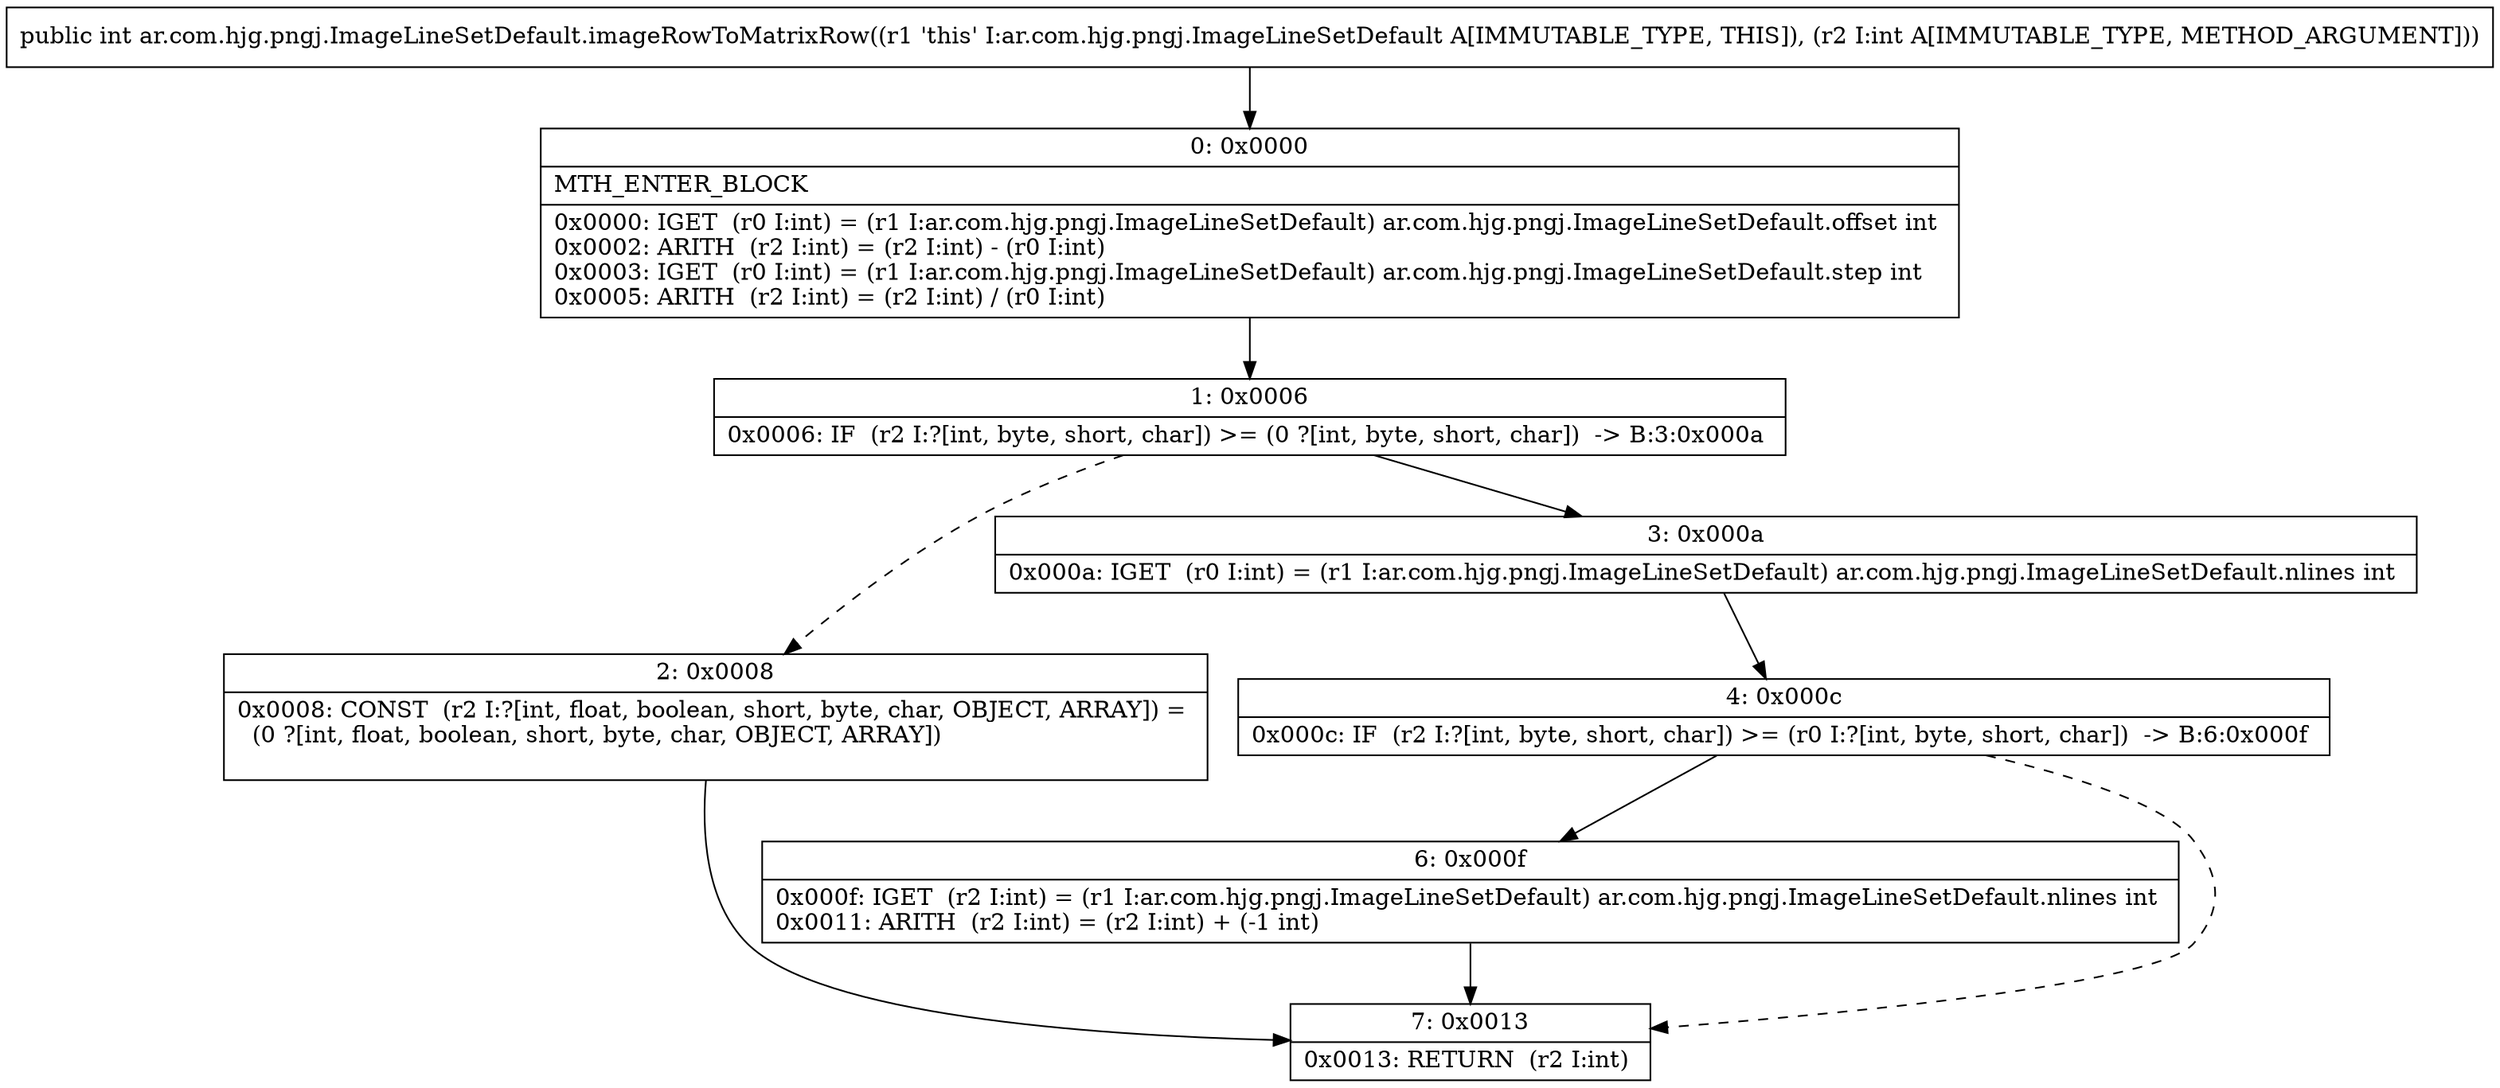digraph "CFG forar.com.hjg.pngj.ImageLineSetDefault.imageRowToMatrixRow(I)I" {
Node_0 [shape=record,label="{0\:\ 0x0000|MTH_ENTER_BLOCK\l|0x0000: IGET  (r0 I:int) = (r1 I:ar.com.hjg.pngj.ImageLineSetDefault) ar.com.hjg.pngj.ImageLineSetDefault.offset int \l0x0002: ARITH  (r2 I:int) = (r2 I:int) \- (r0 I:int) \l0x0003: IGET  (r0 I:int) = (r1 I:ar.com.hjg.pngj.ImageLineSetDefault) ar.com.hjg.pngj.ImageLineSetDefault.step int \l0x0005: ARITH  (r2 I:int) = (r2 I:int) \/ (r0 I:int) \l}"];
Node_1 [shape=record,label="{1\:\ 0x0006|0x0006: IF  (r2 I:?[int, byte, short, char]) \>= (0 ?[int, byte, short, char])  \-\> B:3:0x000a \l}"];
Node_2 [shape=record,label="{2\:\ 0x0008|0x0008: CONST  (r2 I:?[int, float, boolean, short, byte, char, OBJECT, ARRAY]) = \l  (0 ?[int, float, boolean, short, byte, char, OBJECT, ARRAY])\l \l}"];
Node_3 [shape=record,label="{3\:\ 0x000a|0x000a: IGET  (r0 I:int) = (r1 I:ar.com.hjg.pngj.ImageLineSetDefault) ar.com.hjg.pngj.ImageLineSetDefault.nlines int \l}"];
Node_4 [shape=record,label="{4\:\ 0x000c|0x000c: IF  (r2 I:?[int, byte, short, char]) \>= (r0 I:?[int, byte, short, char])  \-\> B:6:0x000f \l}"];
Node_6 [shape=record,label="{6\:\ 0x000f|0x000f: IGET  (r2 I:int) = (r1 I:ar.com.hjg.pngj.ImageLineSetDefault) ar.com.hjg.pngj.ImageLineSetDefault.nlines int \l0x0011: ARITH  (r2 I:int) = (r2 I:int) + (\-1 int) \l}"];
Node_7 [shape=record,label="{7\:\ 0x0013|0x0013: RETURN  (r2 I:int) \l}"];
MethodNode[shape=record,label="{public int ar.com.hjg.pngj.ImageLineSetDefault.imageRowToMatrixRow((r1 'this' I:ar.com.hjg.pngj.ImageLineSetDefault A[IMMUTABLE_TYPE, THIS]), (r2 I:int A[IMMUTABLE_TYPE, METHOD_ARGUMENT])) }"];
MethodNode -> Node_0;
Node_0 -> Node_1;
Node_1 -> Node_2[style=dashed];
Node_1 -> Node_3;
Node_2 -> Node_7;
Node_3 -> Node_4;
Node_4 -> Node_6;
Node_4 -> Node_7[style=dashed];
Node_6 -> Node_7;
}


